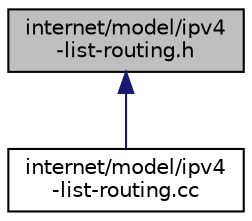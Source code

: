 digraph "internet/model/ipv4-list-routing.h"
{
  edge [fontname="Helvetica",fontsize="10",labelfontname="Helvetica",labelfontsize="10"];
  node [fontname="Helvetica",fontsize="10",shape=record];
  Node1 [label="internet/model/ipv4\l-list-routing.h",height=0.2,width=0.4,color="black", fillcolor="grey75", style="filled", fontcolor="black"];
  Node1 -> Node2 [dir="back",color="midnightblue",fontsize="10",style="solid"];
  Node2 [label="internet/model/ipv4\l-list-routing.cc",height=0.2,width=0.4,color="black", fillcolor="white", style="filled",URL="$db/d70/ipv4-list-routing_8cc.html"];
}
